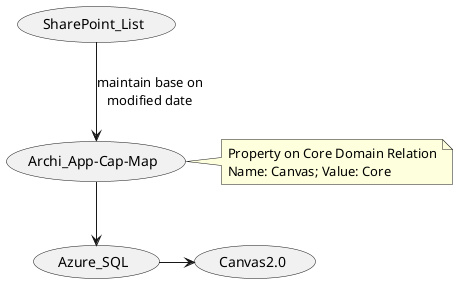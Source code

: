 @startuml
(Archi_App-Cap-Map) as Archi
(SharePoint_List) --> Archi : maintain base on\nmodified date

note right of Archi
    Property on Core Domain Relation
    Name: Canvas; Value: Core
end note

Archi --> (Azure_SQL)

(Azure_SQL) -> (Canvas2.0)

@enduml